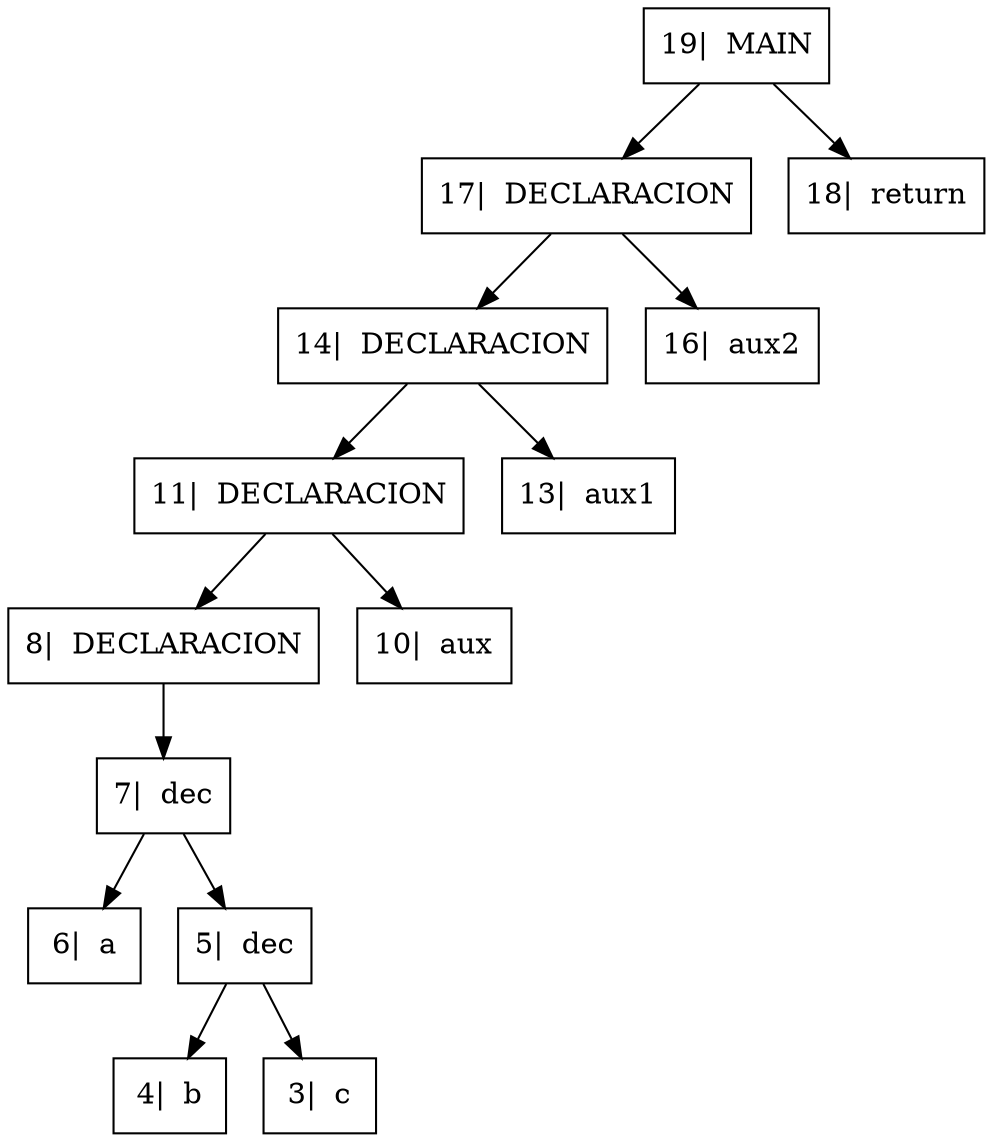 digraph{

rankdir=TB;

node[shape=box];
"19|  MAIN" -> "17|  DECLARACION", "18|  return";
"17|  DECLARACION" -> "14|  DECLARACION", "16|  aux2";
"14|  DECLARACION" -> "11|  DECLARACION", "13|  aux1";
"11|  DECLARACION" -> "8|  DECLARACION", "10|  aux";
"8|  DECLARACION" -> "7|  dec" ;
"7|  dec" -> "6|  a", "5|  dec";
"5|  dec" -> "4|  b", "3|  c";
}
